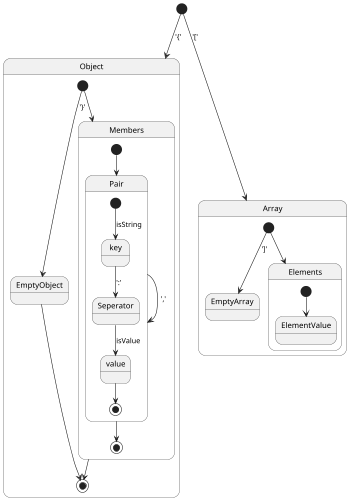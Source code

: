 @startuml
scale 350 width

[*] --> Object : '{'
[*] --> Array : '['

state Object{
  [*] --> EmptyObject : '}'
  [*] --> Members
  
  state Members{
    [*] --> Pair

    state Pair{
      [*] --> key : isString
      key --> Seperator : ':'
      Seperator --> value :isValue
      value --> [*]
    }
    
    Pair -down-> Pair : ','

    Pair --> [*]

  }
  
  Members --> [*]
  EmptyObject --> [*]
}


state Array{
  [*] --> EmptyArray : ']'
  [*] --> Elements

  state Elements{
     [*] --> ElementValue
     
  }

}
@enduml